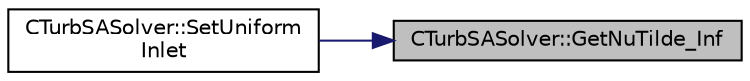 digraph "CTurbSASolver::GetNuTilde_Inf"
{
 // LATEX_PDF_SIZE
  edge [fontname="Helvetica",fontsize="10",labelfontname="Helvetica",labelfontsize="10"];
  node [fontname="Helvetica",fontsize="10",shape=record];
  rankdir="RL";
  Node1 [label="CTurbSASolver::GetNuTilde_Inf",height=0.2,width=0.4,color="black", fillcolor="grey75", style="filled", fontcolor="black",tooltip="Get the value of nu tilde at the far-field."];
  Node1 -> Node2 [dir="back",color="midnightblue",fontsize="10",style="solid",fontname="Helvetica"];
  Node2 [label="CTurbSASolver::SetUniform\lInlet",height=0.2,width=0.4,color="black", fillcolor="white", style="filled",URL="$classCTurbSASolver.html#ae82d401b3a16146428a918fe9019ef98",tooltip="Set a uniform inlet profile."];
}

